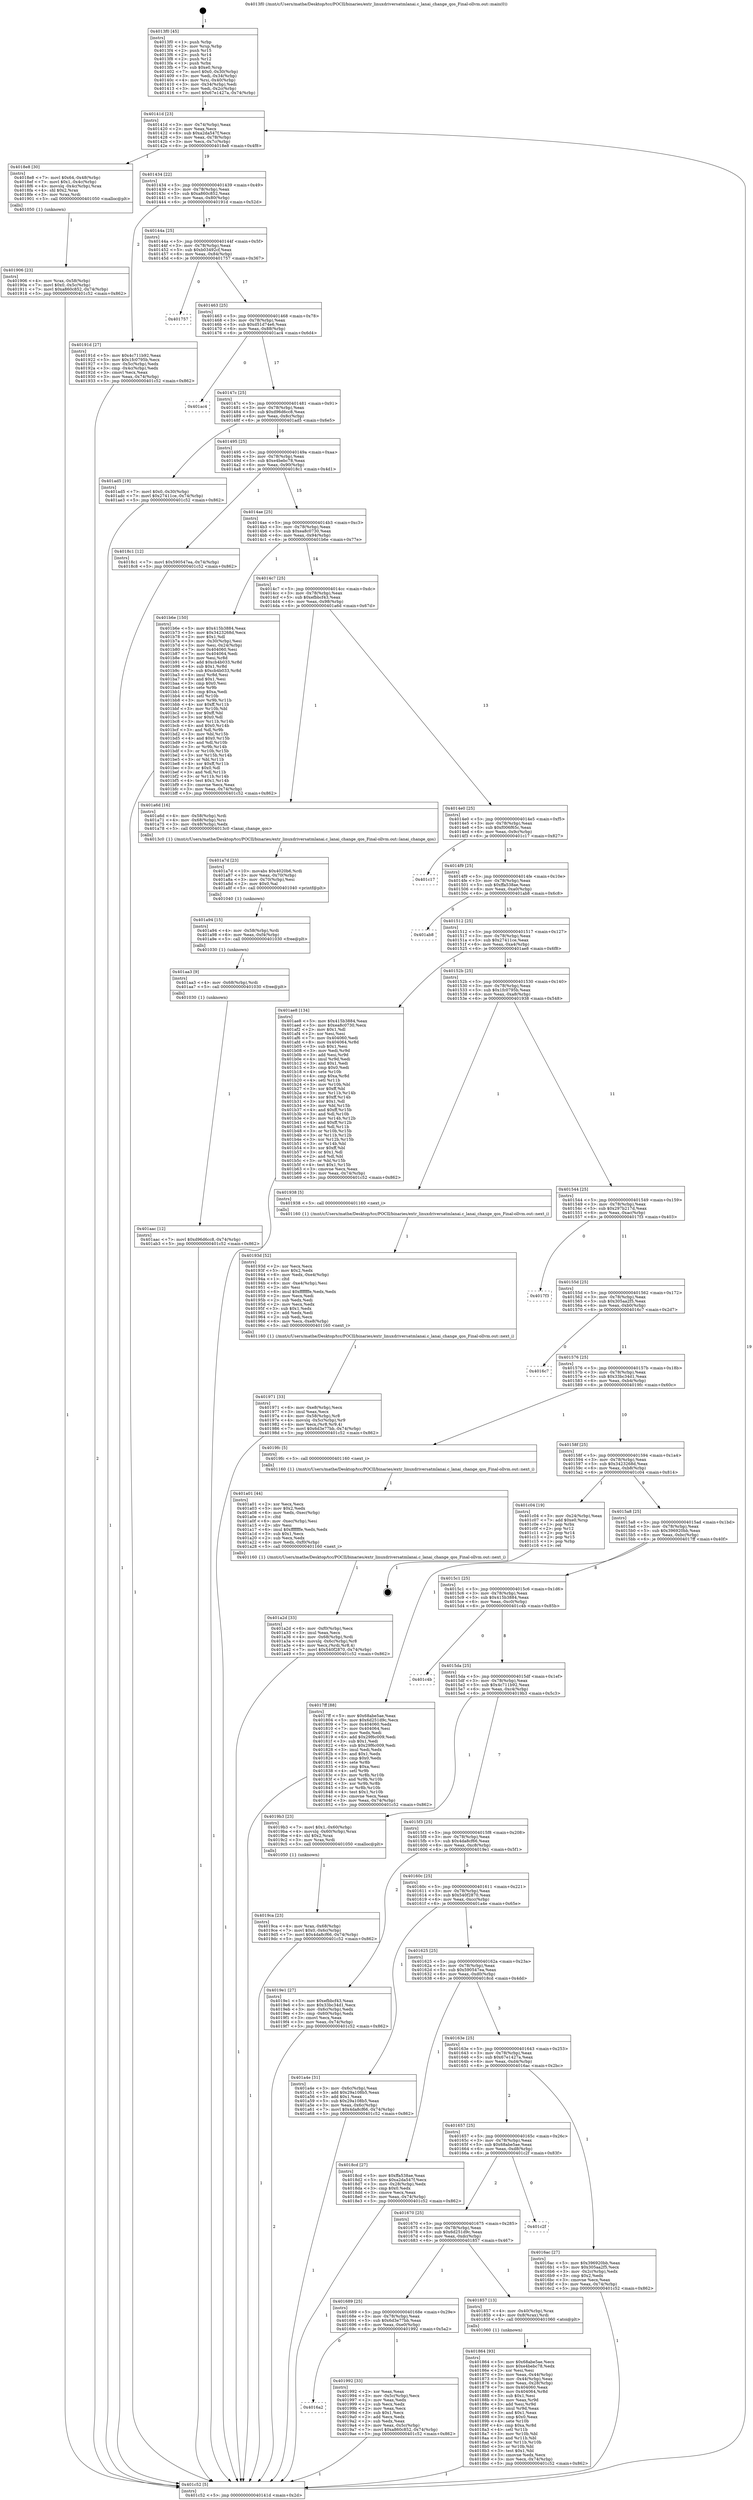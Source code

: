 digraph "0x4013f0" {
  label = "0x4013f0 (/mnt/c/Users/mathe/Desktop/tcc/POCII/binaries/extr_linuxdriversatmlanai.c_lanai_change_qos_Final-ollvm.out::main(0))"
  labelloc = "t"
  node[shape=record]

  Entry [label="",width=0.3,height=0.3,shape=circle,fillcolor=black,style=filled]
  "0x40141d" [label="{
     0x40141d [23]\l
     | [instrs]\l
     &nbsp;&nbsp;0x40141d \<+3\>: mov -0x74(%rbp),%eax\l
     &nbsp;&nbsp;0x401420 \<+2\>: mov %eax,%ecx\l
     &nbsp;&nbsp;0x401422 \<+6\>: sub $0xa2da547f,%ecx\l
     &nbsp;&nbsp;0x401428 \<+3\>: mov %eax,-0x78(%rbp)\l
     &nbsp;&nbsp;0x40142b \<+3\>: mov %ecx,-0x7c(%rbp)\l
     &nbsp;&nbsp;0x40142e \<+6\>: je 00000000004018e8 \<main+0x4f8\>\l
  }"]
  "0x4018e8" [label="{
     0x4018e8 [30]\l
     | [instrs]\l
     &nbsp;&nbsp;0x4018e8 \<+7\>: movl $0x64,-0x48(%rbp)\l
     &nbsp;&nbsp;0x4018ef \<+7\>: movl $0x1,-0x4c(%rbp)\l
     &nbsp;&nbsp;0x4018f6 \<+4\>: movslq -0x4c(%rbp),%rax\l
     &nbsp;&nbsp;0x4018fa \<+4\>: shl $0x2,%rax\l
     &nbsp;&nbsp;0x4018fe \<+3\>: mov %rax,%rdi\l
     &nbsp;&nbsp;0x401901 \<+5\>: call 0000000000401050 \<malloc@plt\>\l
     | [calls]\l
     &nbsp;&nbsp;0x401050 \{1\} (unknown)\l
  }"]
  "0x401434" [label="{
     0x401434 [22]\l
     | [instrs]\l
     &nbsp;&nbsp;0x401434 \<+5\>: jmp 0000000000401439 \<main+0x49\>\l
     &nbsp;&nbsp;0x401439 \<+3\>: mov -0x78(%rbp),%eax\l
     &nbsp;&nbsp;0x40143c \<+5\>: sub $0xa860c852,%eax\l
     &nbsp;&nbsp;0x401441 \<+3\>: mov %eax,-0x80(%rbp)\l
     &nbsp;&nbsp;0x401444 \<+6\>: je 000000000040191d \<main+0x52d\>\l
  }"]
  Exit [label="",width=0.3,height=0.3,shape=circle,fillcolor=black,style=filled,peripheries=2]
  "0x40191d" [label="{
     0x40191d [27]\l
     | [instrs]\l
     &nbsp;&nbsp;0x40191d \<+5\>: mov $0x4c711b92,%eax\l
     &nbsp;&nbsp;0x401922 \<+5\>: mov $0x1fc0795b,%ecx\l
     &nbsp;&nbsp;0x401927 \<+3\>: mov -0x5c(%rbp),%edx\l
     &nbsp;&nbsp;0x40192a \<+3\>: cmp -0x4c(%rbp),%edx\l
     &nbsp;&nbsp;0x40192d \<+3\>: cmovl %ecx,%eax\l
     &nbsp;&nbsp;0x401930 \<+3\>: mov %eax,-0x74(%rbp)\l
     &nbsp;&nbsp;0x401933 \<+5\>: jmp 0000000000401c52 \<main+0x862\>\l
  }"]
  "0x40144a" [label="{
     0x40144a [25]\l
     | [instrs]\l
     &nbsp;&nbsp;0x40144a \<+5\>: jmp 000000000040144f \<main+0x5f\>\l
     &nbsp;&nbsp;0x40144f \<+3\>: mov -0x78(%rbp),%eax\l
     &nbsp;&nbsp;0x401452 \<+5\>: sub $0xb03492cf,%eax\l
     &nbsp;&nbsp;0x401457 \<+6\>: mov %eax,-0x84(%rbp)\l
     &nbsp;&nbsp;0x40145d \<+6\>: je 0000000000401757 \<main+0x367\>\l
  }"]
  "0x401aac" [label="{
     0x401aac [12]\l
     | [instrs]\l
     &nbsp;&nbsp;0x401aac \<+7\>: movl $0xd96d6cc8,-0x74(%rbp)\l
     &nbsp;&nbsp;0x401ab3 \<+5\>: jmp 0000000000401c52 \<main+0x862\>\l
  }"]
  "0x401757" [label="{
     0x401757\l
  }", style=dashed]
  "0x401463" [label="{
     0x401463 [25]\l
     | [instrs]\l
     &nbsp;&nbsp;0x401463 \<+5\>: jmp 0000000000401468 \<main+0x78\>\l
     &nbsp;&nbsp;0x401468 \<+3\>: mov -0x78(%rbp),%eax\l
     &nbsp;&nbsp;0x40146b \<+5\>: sub $0xd51d74e6,%eax\l
     &nbsp;&nbsp;0x401470 \<+6\>: mov %eax,-0x88(%rbp)\l
     &nbsp;&nbsp;0x401476 \<+6\>: je 0000000000401ac4 \<main+0x6d4\>\l
  }"]
  "0x401aa3" [label="{
     0x401aa3 [9]\l
     | [instrs]\l
     &nbsp;&nbsp;0x401aa3 \<+4\>: mov -0x68(%rbp),%rdi\l
     &nbsp;&nbsp;0x401aa7 \<+5\>: call 0000000000401030 \<free@plt\>\l
     | [calls]\l
     &nbsp;&nbsp;0x401030 \{1\} (unknown)\l
  }"]
  "0x401ac4" [label="{
     0x401ac4\l
  }", style=dashed]
  "0x40147c" [label="{
     0x40147c [25]\l
     | [instrs]\l
     &nbsp;&nbsp;0x40147c \<+5\>: jmp 0000000000401481 \<main+0x91\>\l
     &nbsp;&nbsp;0x401481 \<+3\>: mov -0x78(%rbp),%eax\l
     &nbsp;&nbsp;0x401484 \<+5\>: sub $0xd96d6cc8,%eax\l
     &nbsp;&nbsp;0x401489 \<+6\>: mov %eax,-0x8c(%rbp)\l
     &nbsp;&nbsp;0x40148f \<+6\>: je 0000000000401ad5 \<main+0x6e5\>\l
  }"]
  "0x401a94" [label="{
     0x401a94 [15]\l
     | [instrs]\l
     &nbsp;&nbsp;0x401a94 \<+4\>: mov -0x58(%rbp),%rdi\l
     &nbsp;&nbsp;0x401a98 \<+6\>: mov %eax,-0xf4(%rbp)\l
     &nbsp;&nbsp;0x401a9e \<+5\>: call 0000000000401030 \<free@plt\>\l
     | [calls]\l
     &nbsp;&nbsp;0x401030 \{1\} (unknown)\l
  }"]
  "0x401ad5" [label="{
     0x401ad5 [19]\l
     | [instrs]\l
     &nbsp;&nbsp;0x401ad5 \<+7\>: movl $0x0,-0x30(%rbp)\l
     &nbsp;&nbsp;0x401adc \<+7\>: movl $0x27411ce,-0x74(%rbp)\l
     &nbsp;&nbsp;0x401ae3 \<+5\>: jmp 0000000000401c52 \<main+0x862\>\l
  }"]
  "0x401495" [label="{
     0x401495 [25]\l
     | [instrs]\l
     &nbsp;&nbsp;0x401495 \<+5\>: jmp 000000000040149a \<main+0xaa\>\l
     &nbsp;&nbsp;0x40149a \<+3\>: mov -0x78(%rbp),%eax\l
     &nbsp;&nbsp;0x40149d \<+5\>: sub $0xe4bebc78,%eax\l
     &nbsp;&nbsp;0x4014a2 \<+6\>: mov %eax,-0x90(%rbp)\l
     &nbsp;&nbsp;0x4014a8 \<+6\>: je 00000000004018c1 \<main+0x4d1\>\l
  }"]
  "0x401a7d" [label="{
     0x401a7d [23]\l
     | [instrs]\l
     &nbsp;&nbsp;0x401a7d \<+10\>: movabs $0x4020b6,%rdi\l
     &nbsp;&nbsp;0x401a87 \<+3\>: mov %eax,-0x70(%rbp)\l
     &nbsp;&nbsp;0x401a8a \<+3\>: mov -0x70(%rbp),%esi\l
     &nbsp;&nbsp;0x401a8d \<+2\>: mov $0x0,%al\l
     &nbsp;&nbsp;0x401a8f \<+5\>: call 0000000000401040 \<printf@plt\>\l
     | [calls]\l
     &nbsp;&nbsp;0x401040 \{1\} (unknown)\l
  }"]
  "0x4018c1" [label="{
     0x4018c1 [12]\l
     | [instrs]\l
     &nbsp;&nbsp;0x4018c1 \<+7\>: movl $0x590547ea,-0x74(%rbp)\l
     &nbsp;&nbsp;0x4018c8 \<+5\>: jmp 0000000000401c52 \<main+0x862\>\l
  }"]
  "0x4014ae" [label="{
     0x4014ae [25]\l
     | [instrs]\l
     &nbsp;&nbsp;0x4014ae \<+5\>: jmp 00000000004014b3 \<main+0xc3\>\l
     &nbsp;&nbsp;0x4014b3 \<+3\>: mov -0x78(%rbp),%eax\l
     &nbsp;&nbsp;0x4014b6 \<+5\>: sub $0xea8c0730,%eax\l
     &nbsp;&nbsp;0x4014bb \<+6\>: mov %eax,-0x94(%rbp)\l
     &nbsp;&nbsp;0x4014c1 \<+6\>: je 0000000000401b6e \<main+0x77e\>\l
  }"]
  "0x401a2d" [label="{
     0x401a2d [33]\l
     | [instrs]\l
     &nbsp;&nbsp;0x401a2d \<+6\>: mov -0xf0(%rbp),%ecx\l
     &nbsp;&nbsp;0x401a33 \<+3\>: imul %eax,%ecx\l
     &nbsp;&nbsp;0x401a36 \<+4\>: mov -0x68(%rbp),%rdi\l
     &nbsp;&nbsp;0x401a3a \<+4\>: movslq -0x6c(%rbp),%r8\l
     &nbsp;&nbsp;0x401a3e \<+4\>: mov %ecx,(%rdi,%r8,4)\l
     &nbsp;&nbsp;0x401a42 \<+7\>: movl $0x540f2870,-0x74(%rbp)\l
     &nbsp;&nbsp;0x401a49 \<+5\>: jmp 0000000000401c52 \<main+0x862\>\l
  }"]
  "0x401b6e" [label="{
     0x401b6e [150]\l
     | [instrs]\l
     &nbsp;&nbsp;0x401b6e \<+5\>: mov $0x415b3884,%eax\l
     &nbsp;&nbsp;0x401b73 \<+5\>: mov $0x3423268d,%ecx\l
     &nbsp;&nbsp;0x401b78 \<+2\>: mov $0x1,%dl\l
     &nbsp;&nbsp;0x401b7a \<+3\>: mov -0x30(%rbp),%esi\l
     &nbsp;&nbsp;0x401b7d \<+3\>: mov %esi,-0x24(%rbp)\l
     &nbsp;&nbsp;0x401b80 \<+7\>: mov 0x404060,%esi\l
     &nbsp;&nbsp;0x401b87 \<+7\>: mov 0x404064,%edi\l
     &nbsp;&nbsp;0x401b8e \<+3\>: mov %esi,%r8d\l
     &nbsp;&nbsp;0x401b91 \<+7\>: add $0xcb4b033,%r8d\l
     &nbsp;&nbsp;0x401b98 \<+4\>: sub $0x1,%r8d\l
     &nbsp;&nbsp;0x401b9c \<+7\>: sub $0xcb4b033,%r8d\l
     &nbsp;&nbsp;0x401ba3 \<+4\>: imul %r8d,%esi\l
     &nbsp;&nbsp;0x401ba7 \<+3\>: and $0x1,%esi\l
     &nbsp;&nbsp;0x401baa \<+3\>: cmp $0x0,%esi\l
     &nbsp;&nbsp;0x401bad \<+4\>: sete %r9b\l
     &nbsp;&nbsp;0x401bb1 \<+3\>: cmp $0xa,%edi\l
     &nbsp;&nbsp;0x401bb4 \<+4\>: setl %r10b\l
     &nbsp;&nbsp;0x401bb8 \<+3\>: mov %r9b,%r11b\l
     &nbsp;&nbsp;0x401bbb \<+4\>: xor $0xff,%r11b\l
     &nbsp;&nbsp;0x401bbf \<+3\>: mov %r10b,%bl\l
     &nbsp;&nbsp;0x401bc2 \<+3\>: xor $0xff,%bl\l
     &nbsp;&nbsp;0x401bc5 \<+3\>: xor $0x0,%dl\l
     &nbsp;&nbsp;0x401bc8 \<+3\>: mov %r11b,%r14b\l
     &nbsp;&nbsp;0x401bcb \<+4\>: and $0x0,%r14b\l
     &nbsp;&nbsp;0x401bcf \<+3\>: and %dl,%r9b\l
     &nbsp;&nbsp;0x401bd2 \<+3\>: mov %bl,%r15b\l
     &nbsp;&nbsp;0x401bd5 \<+4\>: and $0x0,%r15b\l
     &nbsp;&nbsp;0x401bd9 \<+3\>: and %dl,%r10b\l
     &nbsp;&nbsp;0x401bdc \<+3\>: or %r9b,%r14b\l
     &nbsp;&nbsp;0x401bdf \<+3\>: or %r10b,%r15b\l
     &nbsp;&nbsp;0x401be2 \<+3\>: xor %r15b,%r14b\l
     &nbsp;&nbsp;0x401be5 \<+3\>: or %bl,%r11b\l
     &nbsp;&nbsp;0x401be8 \<+4\>: xor $0xff,%r11b\l
     &nbsp;&nbsp;0x401bec \<+3\>: or $0x0,%dl\l
     &nbsp;&nbsp;0x401bef \<+3\>: and %dl,%r11b\l
     &nbsp;&nbsp;0x401bf2 \<+3\>: or %r11b,%r14b\l
     &nbsp;&nbsp;0x401bf5 \<+4\>: test $0x1,%r14b\l
     &nbsp;&nbsp;0x401bf9 \<+3\>: cmovne %ecx,%eax\l
     &nbsp;&nbsp;0x401bfc \<+3\>: mov %eax,-0x74(%rbp)\l
     &nbsp;&nbsp;0x401bff \<+5\>: jmp 0000000000401c52 \<main+0x862\>\l
  }"]
  "0x4014c7" [label="{
     0x4014c7 [25]\l
     | [instrs]\l
     &nbsp;&nbsp;0x4014c7 \<+5\>: jmp 00000000004014cc \<main+0xdc\>\l
     &nbsp;&nbsp;0x4014cc \<+3\>: mov -0x78(%rbp),%eax\l
     &nbsp;&nbsp;0x4014cf \<+5\>: sub $0xefbbcf43,%eax\l
     &nbsp;&nbsp;0x4014d4 \<+6\>: mov %eax,-0x98(%rbp)\l
     &nbsp;&nbsp;0x4014da \<+6\>: je 0000000000401a6d \<main+0x67d\>\l
  }"]
  "0x401a01" [label="{
     0x401a01 [44]\l
     | [instrs]\l
     &nbsp;&nbsp;0x401a01 \<+2\>: xor %ecx,%ecx\l
     &nbsp;&nbsp;0x401a03 \<+5\>: mov $0x2,%edx\l
     &nbsp;&nbsp;0x401a08 \<+6\>: mov %edx,-0xec(%rbp)\l
     &nbsp;&nbsp;0x401a0e \<+1\>: cltd\l
     &nbsp;&nbsp;0x401a0f \<+6\>: mov -0xec(%rbp),%esi\l
     &nbsp;&nbsp;0x401a15 \<+2\>: idiv %esi\l
     &nbsp;&nbsp;0x401a17 \<+6\>: imul $0xfffffffe,%edx,%edx\l
     &nbsp;&nbsp;0x401a1d \<+3\>: sub $0x1,%ecx\l
     &nbsp;&nbsp;0x401a20 \<+2\>: sub %ecx,%edx\l
     &nbsp;&nbsp;0x401a22 \<+6\>: mov %edx,-0xf0(%rbp)\l
     &nbsp;&nbsp;0x401a28 \<+5\>: call 0000000000401160 \<next_i\>\l
     | [calls]\l
     &nbsp;&nbsp;0x401160 \{1\} (/mnt/c/Users/mathe/Desktop/tcc/POCII/binaries/extr_linuxdriversatmlanai.c_lanai_change_qos_Final-ollvm.out::next_i)\l
  }"]
  "0x401a6d" [label="{
     0x401a6d [16]\l
     | [instrs]\l
     &nbsp;&nbsp;0x401a6d \<+4\>: mov -0x58(%rbp),%rdi\l
     &nbsp;&nbsp;0x401a71 \<+4\>: mov -0x68(%rbp),%rsi\l
     &nbsp;&nbsp;0x401a75 \<+3\>: mov -0x48(%rbp),%edx\l
     &nbsp;&nbsp;0x401a78 \<+5\>: call 00000000004013c0 \<lanai_change_qos\>\l
     | [calls]\l
     &nbsp;&nbsp;0x4013c0 \{1\} (/mnt/c/Users/mathe/Desktop/tcc/POCII/binaries/extr_linuxdriversatmlanai.c_lanai_change_qos_Final-ollvm.out::lanai_change_qos)\l
  }"]
  "0x4014e0" [label="{
     0x4014e0 [25]\l
     | [instrs]\l
     &nbsp;&nbsp;0x4014e0 \<+5\>: jmp 00000000004014e5 \<main+0xf5\>\l
     &nbsp;&nbsp;0x4014e5 \<+3\>: mov -0x78(%rbp),%eax\l
     &nbsp;&nbsp;0x4014e8 \<+5\>: sub $0xf006f65c,%eax\l
     &nbsp;&nbsp;0x4014ed \<+6\>: mov %eax,-0x9c(%rbp)\l
     &nbsp;&nbsp;0x4014f3 \<+6\>: je 0000000000401c17 \<main+0x827\>\l
  }"]
  "0x4019ca" [label="{
     0x4019ca [23]\l
     | [instrs]\l
     &nbsp;&nbsp;0x4019ca \<+4\>: mov %rax,-0x68(%rbp)\l
     &nbsp;&nbsp;0x4019ce \<+7\>: movl $0x0,-0x6c(%rbp)\l
     &nbsp;&nbsp;0x4019d5 \<+7\>: movl $0x4da8cf66,-0x74(%rbp)\l
     &nbsp;&nbsp;0x4019dc \<+5\>: jmp 0000000000401c52 \<main+0x862\>\l
  }"]
  "0x401c17" [label="{
     0x401c17\l
  }", style=dashed]
  "0x4014f9" [label="{
     0x4014f9 [25]\l
     | [instrs]\l
     &nbsp;&nbsp;0x4014f9 \<+5\>: jmp 00000000004014fe \<main+0x10e\>\l
     &nbsp;&nbsp;0x4014fe \<+3\>: mov -0x78(%rbp),%eax\l
     &nbsp;&nbsp;0x401501 \<+5\>: sub $0xffa538ae,%eax\l
     &nbsp;&nbsp;0x401506 \<+6\>: mov %eax,-0xa0(%rbp)\l
     &nbsp;&nbsp;0x40150c \<+6\>: je 0000000000401ab8 \<main+0x6c8\>\l
  }"]
  "0x4016a2" [label="{
     0x4016a2\l
  }", style=dashed]
  "0x401ab8" [label="{
     0x401ab8\l
  }", style=dashed]
  "0x401512" [label="{
     0x401512 [25]\l
     | [instrs]\l
     &nbsp;&nbsp;0x401512 \<+5\>: jmp 0000000000401517 \<main+0x127\>\l
     &nbsp;&nbsp;0x401517 \<+3\>: mov -0x78(%rbp),%eax\l
     &nbsp;&nbsp;0x40151a \<+5\>: sub $0x27411ce,%eax\l
     &nbsp;&nbsp;0x40151f \<+6\>: mov %eax,-0xa4(%rbp)\l
     &nbsp;&nbsp;0x401525 \<+6\>: je 0000000000401ae8 \<main+0x6f8\>\l
  }"]
  "0x401992" [label="{
     0x401992 [33]\l
     | [instrs]\l
     &nbsp;&nbsp;0x401992 \<+2\>: xor %eax,%eax\l
     &nbsp;&nbsp;0x401994 \<+3\>: mov -0x5c(%rbp),%ecx\l
     &nbsp;&nbsp;0x401997 \<+2\>: mov %eax,%edx\l
     &nbsp;&nbsp;0x401999 \<+2\>: sub %ecx,%edx\l
     &nbsp;&nbsp;0x40199b \<+2\>: mov %eax,%ecx\l
     &nbsp;&nbsp;0x40199d \<+3\>: sub $0x1,%ecx\l
     &nbsp;&nbsp;0x4019a0 \<+2\>: add %ecx,%edx\l
     &nbsp;&nbsp;0x4019a2 \<+2\>: sub %edx,%eax\l
     &nbsp;&nbsp;0x4019a4 \<+3\>: mov %eax,-0x5c(%rbp)\l
     &nbsp;&nbsp;0x4019a7 \<+7\>: movl $0xa860c852,-0x74(%rbp)\l
     &nbsp;&nbsp;0x4019ae \<+5\>: jmp 0000000000401c52 \<main+0x862\>\l
  }"]
  "0x401ae8" [label="{
     0x401ae8 [134]\l
     | [instrs]\l
     &nbsp;&nbsp;0x401ae8 \<+5\>: mov $0x415b3884,%eax\l
     &nbsp;&nbsp;0x401aed \<+5\>: mov $0xea8c0730,%ecx\l
     &nbsp;&nbsp;0x401af2 \<+2\>: mov $0x1,%dl\l
     &nbsp;&nbsp;0x401af4 \<+2\>: xor %esi,%esi\l
     &nbsp;&nbsp;0x401af6 \<+7\>: mov 0x404060,%edi\l
     &nbsp;&nbsp;0x401afd \<+8\>: mov 0x404064,%r8d\l
     &nbsp;&nbsp;0x401b05 \<+3\>: sub $0x1,%esi\l
     &nbsp;&nbsp;0x401b08 \<+3\>: mov %edi,%r9d\l
     &nbsp;&nbsp;0x401b0b \<+3\>: add %esi,%r9d\l
     &nbsp;&nbsp;0x401b0e \<+4\>: imul %r9d,%edi\l
     &nbsp;&nbsp;0x401b12 \<+3\>: and $0x1,%edi\l
     &nbsp;&nbsp;0x401b15 \<+3\>: cmp $0x0,%edi\l
     &nbsp;&nbsp;0x401b18 \<+4\>: sete %r10b\l
     &nbsp;&nbsp;0x401b1c \<+4\>: cmp $0xa,%r8d\l
     &nbsp;&nbsp;0x401b20 \<+4\>: setl %r11b\l
     &nbsp;&nbsp;0x401b24 \<+3\>: mov %r10b,%bl\l
     &nbsp;&nbsp;0x401b27 \<+3\>: xor $0xff,%bl\l
     &nbsp;&nbsp;0x401b2a \<+3\>: mov %r11b,%r14b\l
     &nbsp;&nbsp;0x401b2d \<+4\>: xor $0xff,%r14b\l
     &nbsp;&nbsp;0x401b31 \<+3\>: xor $0x1,%dl\l
     &nbsp;&nbsp;0x401b34 \<+3\>: mov %bl,%r15b\l
     &nbsp;&nbsp;0x401b37 \<+4\>: and $0xff,%r15b\l
     &nbsp;&nbsp;0x401b3b \<+3\>: and %dl,%r10b\l
     &nbsp;&nbsp;0x401b3e \<+3\>: mov %r14b,%r12b\l
     &nbsp;&nbsp;0x401b41 \<+4\>: and $0xff,%r12b\l
     &nbsp;&nbsp;0x401b45 \<+3\>: and %dl,%r11b\l
     &nbsp;&nbsp;0x401b48 \<+3\>: or %r10b,%r15b\l
     &nbsp;&nbsp;0x401b4b \<+3\>: or %r11b,%r12b\l
     &nbsp;&nbsp;0x401b4e \<+3\>: xor %r12b,%r15b\l
     &nbsp;&nbsp;0x401b51 \<+3\>: or %r14b,%bl\l
     &nbsp;&nbsp;0x401b54 \<+3\>: xor $0xff,%bl\l
     &nbsp;&nbsp;0x401b57 \<+3\>: or $0x1,%dl\l
     &nbsp;&nbsp;0x401b5a \<+2\>: and %dl,%bl\l
     &nbsp;&nbsp;0x401b5c \<+3\>: or %bl,%r15b\l
     &nbsp;&nbsp;0x401b5f \<+4\>: test $0x1,%r15b\l
     &nbsp;&nbsp;0x401b63 \<+3\>: cmovne %ecx,%eax\l
     &nbsp;&nbsp;0x401b66 \<+3\>: mov %eax,-0x74(%rbp)\l
     &nbsp;&nbsp;0x401b69 \<+5\>: jmp 0000000000401c52 \<main+0x862\>\l
  }"]
  "0x40152b" [label="{
     0x40152b [25]\l
     | [instrs]\l
     &nbsp;&nbsp;0x40152b \<+5\>: jmp 0000000000401530 \<main+0x140\>\l
     &nbsp;&nbsp;0x401530 \<+3\>: mov -0x78(%rbp),%eax\l
     &nbsp;&nbsp;0x401533 \<+5\>: sub $0x1fc0795b,%eax\l
     &nbsp;&nbsp;0x401538 \<+6\>: mov %eax,-0xa8(%rbp)\l
     &nbsp;&nbsp;0x40153e \<+6\>: je 0000000000401938 \<main+0x548\>\l
  }"]
  "0x401971" [label="{
     0x401971 [33]\l
     | [instrs]\l
     &nbsp;&nbsp;0x401971 \<+6\>: mov -0xe8(%rbp),%ecx\l
     &nbsp;&nbsp;0x401977 \<+3\>: imul %eax,%ecx\l
     &nbsp;&nbsp;0x40197a \<+4\>: mov -0x58(%rbp),%r8\l
     &nbsp;&nbsp;0x40197e \<+4\>: movslq -0x5c(%rbp),%r9\l
     &nbsp;&nbsp;0x401982 \<+4\>: mov %ecx,(%r8,%r9,4)\l
     &nbsp;&nbsp;0x401986 \<+7\>: movl $0x6d3e77bb,-0x74(%rbp)\l
     &nbsp;&nbsp;0x40198d \<+5\>: jmp 0000000000401c52 \<main+0x862\>\l
  }"]
  "0x401938" [label="{
     0x401938 [5]\l
     | [instrs]\l
     &nbsp;&nbsp;0x401938 \<+5\>: call 0000000000401160 \<next_i\>\l
     | [calls]\l
     &nbsp;&nbsp;0x401160 \{1\} (/mnt/c/Users/mathe/Desktop/tcc/POCII/binaries/extr_linuxdriversatmlanai.c_lanai_change_qos_Final-ollvm.out::next_i)\l
  }"]
  "0x401544" [label="{
     0x401544 [25]\l
     | [instrs]\l
     &nbsp;&nbsp;0x401544 \<+5\>: jmp 0000000000401549 \<main+0x159\>\l
     &nbsp;&nbsp;0x401549 \<+3\>: mov -0x78(%rbp),%eax\l
     &nbsp;&nbsp;0x40154c \<+5\>: sub $0x297b217d,%eax\l
     &nbsp;&nbsp;0x401551 \<+6\>: mov %eax,-0xac(%rbp)\l
     &nbsp;&nbsp;0x401557 \<+6\>: je 00000000004017f3 \<main+0x403\>\l
  }"]
  "0x40193d" [label="{
     0x40193d [52]\l
     | [instrs]\l
     &nbsp;&nbsp;0x40193d \<+2\>: xor %ecx,%ecx\l
     &nbsp;&nbsp;0x40193f \<+5\>: mov $0x2,%edx\l
     &nbsp;&nbsp;0x401944 \<+6\>: mov %edx,-0xe4(%rbp)\l
     &nbsp;&nbsp;0x40194a \<+1\>: cltd\l
     &nbsp;&nbsp;0x40194b \<+6\>: mov -0xe4(%rbp),%esi\l
     &nbsp;&nbsp;0x401951 \<+2\>: idiv %esi\l
     &nbsp;&nbsp;0x401953 \<+6\>: imul $0xfffffffe,%edx,%edx\l
     &nbsp;&nbsp;0x401959 \<+2\>: mov %ecx,%edi\l
     &nbsp;&nbsp;0x40195b \<+2\>: sub %edx,%edi\l
     &nbsp;&nbsp;0x40195d \<+2\>: mov %ecx,%edx\l
     &nbsp;&nbsp;0x40195f \<+3\>: sub $0x1,%edx\l
     &nbsp;&nbsp;0x401962 \<+2\>: add %edx,%edi\l
     &nbsp;&nbsp;0x401964 \<+2\>: sub %edi,%ecx\l
     &nbsp;&nbsp;0x401966 \<+6\>: mov %ecx,-0xe8(%rbp)\l
     &nbsp;&nbsp;0x40196c \<+5\>: call 0000000000401160 \<next_i\>\l
     | [calls]\l
     &nbsp;&nbsp;0x401160 \{1\} (/mnt/c/Users/mathe/Desktop/tcc/POCII/binaries/extr_linuxdriversatmlanai.c_lanai_change_qos_Final-ollvm.out::next_i)\l
  }"]
  "0x4017f3" [label="{
     0x4017f3\l
  }", style=dashed]
  "0x40155d" [label="{
     0x40155d [25]\l
     | [instrs]\l
     &nbsp;&nbsp;0x40155d \<+5\>: jmp 0000000000401562 \<main+0x172\>\l
     &nbsp;&nbsp;0x401562 \<+3\>: mov -0x78(%rbp),%eax\l
     &nbsp;&nbsp;0x401565 \<+5\>: sub $0x305aa2f5,%eax\l
     &nbsp;&nbsp;0x40156a \<+6\>: mov %eax,-0xb0(%rbp)\l
     &nbsp;&nbsp;0x401570 \<+6\>: je 00000000004016c7 \<main+0x2d7\>\l
  }"]
  "0x401906" [label="{
     0x401906 [23]\l
     | [instrs]\l
     &nbsp;&nbsp;0x401906 \<+4\>: mov %rax,-0x58(%rbp)\l
     &nbsp;&nbsp;0x40190a \<+7\>: movl $0x0,-0x5c(%rbp)\l
     &nbsp;&nbsp;0x401911 \<+7\>: movl $0xa860c852,-0x74(%rbp)\l
     &nbsp;&nbsp;0x401918 \<+5\>: jmp 0000000000401c52 \<main+0x862\>\l
  }"]
  "0x4016c7" [label="{
     0x4016c7\l
  }", style=dashed]
  "0x401576" [label="{
     0x401576 [25]\l
     | [instrs]\l
     &nbsp;&nbsp;0x401576 \<+5\>: jmp 000000000040157b \<main+0x18b\>\l
     &nbsp;&nbsp;0x40157b \<+3\>: mov -0x78(%rbp),%eax\l
     &nbsp;&nbsp;0x40157e \<+5\>: sub $0x33bc34d1,%eax\l
     &nbsp;&nbsp;0x401583 \<+6\>: mov %eax,-0xb4(%rbp)\l
     &nbsp;&nbsp;0x401589 \<+6\>: je 00000000004019fc \<main+0x60c\>\l
  }"]
  "0x401864" [label="{
     0x401864 [93]\l
     | [instrs]\l
     &nbsp;&nbsp;0x401864 \<+5\>: mov $0x68abe5ae,%ecx\l
     &nbsp;&nbsp;0x401869 \<+5\>: mov $0xe4bebc78,%edx\l
     &nbsp;&nbsp;0x40186e \<+2\>: xor %esi,%esi\l
     &nbsp;&nbsp;0x401870 \<+3\>: mov %eax,-0x44(%rbp)\l
     &nbsp;&nbsp;0x401873 \<+3\>: mov -0x44(%rbp),%eax\l
     &nbsp;&nbsp;0x401876 \<+3\>: mov %eax,-0x28(%rbp)\l
     &nbsp;&nbsp;0x401879 \<+7\>: mov 0x404060,%eax\l
     &nbsp;&nbsp;0x401880 \<+8\>: mov 0x404064,%r8d\l
     &nbsp;&nbsp;0x401888 \<+3\>: sub $0x1,%esi\l
     &nbsp;&nbsp;0x40188b \<+3\>: mov %eax,%r9d\l
     &nbsp;&nbsp;0x40188e \<+3\>: add %esi,%r9d\l
     &nbsp;&nbsp;0x401891 \<+4\>: imul %r9d,%eax\l
     &nbsp;&nbsp;0x401895 \<+3\>: and $0x1,%eax\l
     &nbsp;&nbsp;0x401898 \<+3\>: cmp $0x0,%eax\l
     &nbsp;&nbsp;0x40189b \<+4\>: sete %r10b\l
     &nbsp;&nbsp;0x40189f \<+4\>: cmp $0xa,%r8d\l
     &nbsp;&nbsp;0x4018a3 \<+4\>: setl %r11b\l
     &nbsp;&nbsp;0x4018a7 \<+3\>: mov %r10b,%bl\l
     &nbsp;&nbsp;0x4018aa \<+3\>: and %r11b,%bl\l
     &nbsp;&nbsp;0x4018ad \<+3\>: xor %r11b,%r10b\l
     &nbsp;&nbsp;0x4018b0 \<+3\>: or %r10b,%bl\l
     &nbsp;&nbsp;0x4018b3 \<+3\>: test $0x1,%bl\l
     &nbsp;&nbsp;0x4018b6 \<+3\>: cmovne %edx,%ecx\l
     &nbsp;&nbsp;0x4018b9 \<+3\>: mov %ecx,-0x74(%rbp)\l
     &nbsp;&nbsp;0x4018bc \<+5\>: jmp 0000000000401c52 \<main+0x862\>\l
  }"]
  "0x4019fc" [label="{
     0x4019fc [5]\l
     | [instrs]\l
     &nbsp;&nbsp;0x4019fc \<+5\>: call 0000000000401160 \<next_i\>\l
     | [calls]\l
     &nbsp;&nbsp;0x401160 \{1\} (/mnt/c/Users/mathe/Desktop/tcc/POCII/binaries/extr_linuxdriversatmlanai.c_lanai_change_qos_Final-ollvm.out::next_i)\l
  }"]
  "0x40158f" [label="{
     0x40158f [25]\l
     | [instrs]\l
     &nbsp;&nbsp;0x40158f \<+5\>: jmp 0000000000401594 \<main+0x1a4\>\l
     &nbsp;&nbsp;0x401594 \<+3\>: mov -0x78(%rbp),%eax\l
     &nbsp;&nbsp;0x401597 \<+5\>: sub $0x3423268d,%eax\l
     &nbsp;&nbsp;0x40159c \<+6\>: mov %eax,-0xb8(%rbp)\l
     &nbsp;&nbsp;0x4015a2 \<+6\>: je 0000000000401c04 \<main+0x814\>\l
  }"]
  "0x401689" [label="{
     0x401689 [25]\l
     | [instrs]\l
     &nbsp;&nbsp;0x401689 \<+5\>: jmp 000000000040168e \<main+0x29e\>\l
     &nbsp;&nbsp;0x40168e \<+3\>: mov -0x78(%rbp),%eax\l
     &nbsp;&nbsp;0x401691 \<+5\>: sub $0x6d3e77bb,%eax\l
     &nbsp;&nbsp;0x401696 \<+6\>: mov %eax,-0xe0(%rbp)\l
     &nbsp;&nbsp;0x40169c \<+6\>: je 0000000000401992 \<main+0x5a2\>\l
  }"]
  "0x401c04" [label="{
     0x401c04 [19]\l
     | [instrs]\l
     &nbsp;&nbsp;0x401c04 \<+3\>: mov -0x24(%rbp),%eax\l
     &nbsp;&nbsp;0x401c07 \<+7\>: add $0xe0,%rsp\l
     &nbsp;&nbsp;0x401c0e \<+1\>: pop %rbx\l
     &nbsp;&nbsp;0x401c0f \<+2\>: pop %r12\l
     &nbsp;&nbsp;0x401c11 \<+2\>: pop %r14\l
     &nbsp;&nbsp;0x401c13 \<+2\>: pop %r15\l
     &nbsp;&nbsp;0x401c15 \<+1\>: pop %rbp\l
     &nbsp;&nbsp;0x401c16 \<+1\>: ret\l
  }"]
  "0x4015a8" [label="{
     0x4015a8 [25]\l
     | [instrs]\l
     &nbsp;&nbsp;0x4015a8 \<+5\>: jmp 00000000004015ad \<main+0x1bd\>\l
     &nbsp;&nbsp;0x4015ad \<+3\>: mov -0x78(%rbp),%eax\l
     &nbsp;&nbsp;0x4015b0 \<+5\>: sub $0x396920bb,%eax\l
     &nbsp;&nbsp;0x4015b5 \<+6\>: mov %eax,-0xbc(%rbp)\l
     &nbsp;&nbsp;0x4015bb \<+6\>: je 00000000004017ff \<main+0x40f\>\l
  }"]
  "0x401857" [label="{
     0x401857 [13]\l
     | [instrs]\l
     &nbsp;&nbsp;0x401857 \<+4\>: mov -0x40(%rbp),%rax\l
     &nbsp;&nbsp;0x40185b \<+4\>: mov 0x8(%rax),%rdi\l
     &nbsp;&nbsp;0x40185f \<+5\>: call 0000000000401060 \<atoi@plt\>\l
     | [calls]\l
     &nbsp;&nbsp;0x401060 \{1\} (unknown)\l
  }"]
  "0x4017ff" [label="{
     0x4017ff [88]\l
     | [instrs]\l
     &nbsp;&nbsp;0x4017ff \<+5\>: mov $0x68abe5ae,%eax\l
     &nbsp;&nbsp;0x401804 \<+5\>: mov $0x6d251d9c,%ecx\l
     &nbsp;&nbsp;0x401809 \<+7\>: mov 0x404060,%edx\l
     &nbsp;&nbsp;0x401810 \<+7\>: mov 0x404064,%esi\l
     &nbsp;&nbsp;0x401817 \<+2\>: mov %edx,%edi\l
     &nbsp;&nbsp;0x401819 \<+6\>: add $0x29f6c009,%edi\l
     &nbsp;&nbsp;0x40181f \<+3\>: sub $0x1,%edi\l
     &nbsp;&nbsp;0x401822 \<+6\>: sub $0x29f6c009,%edi\l
     &nbsp;&nbsp;0x401828 \<+3\>: imul %edi,%edx\l
     &nbsp;&nbsp;0x40182b \<+3\>: and $0x1,%edx\l
     &nbsp;&nbsp;0x40182e \<+3\>: cmp $0x0,%edx\l
     &nbsp;&nbsp;0x401831 \<+4\>: sete %r8b\l
     &nbsp;&nbsp;0x401835 \<+3\>: cmp $0xa,%esi\l
     &nbsp;&nbsp;0x401838 \<+4\>: setl %r9b\l
     &nbsp;&nbsp;0x40183c \<+3\>: mov %r8b,%r10b\l
     &nbsp;&nbsp;0x40183f \<+3\>: and %r9b,%r10b\l
     &nbsp;&nbsp;0x401842 \<+3\>: xor %r9b,%r8b\l
     &nbsp;&nbsp;0x401845 \<+3\>: or %r8b,%r10b\l
     &nbsp;&nbsp;0x401848 \<+4\>: test $0x1,%r10b\l
     &nbsp;&nbsp;0x40184c \<+3\>: cmovne %ecx,%eax\l
     &nbsp;&nbsp;0x40184f \<+3\>: mov %eax,-0x74(%rbp)\l
     &nbsp;&nbsp;0x401852 \<+5\>: jmp 0000000000401c52 \<main+0x862\>\l
  }"]
  "0x4015c1" [label="{
     0x4015c1 [25]\l
     | [instrs]\l
     &nbsp;&nbsp;0x4015c1 \<+5\>: jmp 00000000004015c6 \<main+0x1d6\>\l
     &nbsp;&nbsp;0x4015c6 \<+3\>: mov -0x78(%rbp),%eax\l
     &nbsp;&nbsp;0x4015c9 \<+5\>: sub $0x415b3884,%eax\l
     &nbsp;&nbsp;0x4015ce \<+6\>: mov %eax,-0xc0(%rbp)\l
     &nbsp;&nbsp;0x4015d4 \<+6\>: je 0000000000401c4b \<main+0x85b\>\l
  }"]
  "0x401670" [label="{
     0x401670 [25]\l
     | [instrs]\l
     &nbsp;&nbsp;0x401670 \<+5\>: jmp 0000000000401675 \<main+0x285\>\l
     &nbsp;&nbsp;0x401675 \<+3\>: mov -0x78(%rbp),%eax\l
     &nbsp;&nbsp;0x401678 \<+5\>: sub $0x6d251d9c,%eax\l
     &nbsp;&nbsp;0x40167d \<+6\>: mov %eax,-0xdc(%rbp)\l
     &nbsp;&nbsp;0x401683 \<+6\>: je 0000000000401857 \<main+0x467\>\l
  }"]
  "0x401c4b" [label="{
     0x401c4b\l
  }", style=dashed]
  "0x4015da" [label="{
     0x4015da [25]\l
     | [instrs]\l
     &nbsp;&nbsp;0x4015da \<+5\>: jmp 00000000004015df \<main+0x1ef\>\l
     &nbsp;&nbsp;0x4015df \<+3\>: mov -0x78(%rbp),%eax\l
     &nbsp;&nbsp;0x4015e2 \<+5\>: sub $0x4c711b92,%eax\l
     &nbsp;&nbsp;0x4015e7 \<+6\>: mov %eax,-0xc4(%rbp)\l
     &nbsp;&nbsp;0x4015ed \<+6\>: je 00000000004019b3 \<main+0x5c3\>\l
  }"]
  "0x401c2f" [label="{
     0x401c2f\l
  }", style=dashed]
  "0x4019b3" [label="{
     0x4019b3 [23]\l
     | [instrs]\l
     &nbsp;&nbsp;0x4019b3 \<+7\>: movl $0x1,-0x60(%rbp)\l
     &nbsp;&nbsp;0x4019ba \<+4\>: movslq -0x60(%rbp),%rax\l
     &nbsp;&nbsp;0x4019be \<+4\>: shl $0x2,%rax\l
     &nbsp;&nbsp;0x4019c2 \<+3\>: mov %rax,%rdi\l
     &nbsp;&nbsp;0x4019c5 \<+5\>: call 0000000000401050 \<malloc@plt\>\l
     | [calls]\l
     &nbsp;&nbsp;0x401050 \{1\} (unknown)\l
  }"]
  "0x4015f3" [label="{
     0x4015f3 [25]\l
     | [instrs]\l
     &nbsp;&nbsp;0x4015f3 \<+5\>: jmp 00000000004015f8 \<main+0x208\>\l
     &nbsp;&nbsp;0x4015f8 \<+3\>: mov -0x78(%rbp),%eax\l
     &nbsp;&nbsp;0x4015fb \<+5\>: sub $0x4da8cf66,%eax\l
     &nbsp;&nbsp;0x401600 \<+6\>: mov %eax,-0xc8(%rbp)\l
     &nbsp;&nbsp;0x401606 \<+6\>: je 00000000004019e1 \<main+0x5f1\>\l
  }"]
  "0x4013f0" [label="{
     0x4013f0 [45]\l
     | [instrs]\l
     &nbsp;&nbsp;0x4013f0 \<+1\>: push %rbp\l
     &nbsp;&nbsp;0x4013f1 \<+3\>: mov %rsp,%rbp\l
     &nbsp;&nbsp;0x4013f4 \<+2\>: push %r15\l
     &nbsp;&nbsp;0x4013f6 \<+2\>: push %r14\l
     &nbsp;&nbsp;0x4013f8 \<+2\>: push %r12\l
     &nbsp;&nbsp;0x4013fa \<+1\>: push %rbx\l
     &nbsp;&nbsp;0x4013fb \<+7\>: sub $0xe0,%rsp\l
     &nbsp;&nbsp;0x401402 \<+7\>: movl $0x0,-0x30(%rbp)\l
     &nbsp;&nbsp;0x401409 \<+3\>: mov %edi,-0x34(%rbp)\l
     &nbsp;&nbsp;0x40140c \<+4\>: mov %rsi,-0x40(%rbp)\l
     &nbsp;&nbsp;0x401410 \<+3\>: mov -0x34(%rbp),%edi\l
     &nbsp;&nbsp;0x401413 \<+3\>: mov %edi,-0x2c(%rbp)\l
     &nbsp;&nbsp;0x401416 \<+7\>: movl $0x67e1427a,-0x74(%rbp)\l
  }"]
  "0x4019e1" [label="{
     0x4019e1 [27]\l
     | [instrs]\l
     &nbsp;&nbsp;0x4019e1 \<+5\>: mov $0xefbbcf43,%eax\l
     &nbsp;&nbsp;0x4019e6 \<+5\>: mov $0x33bc34d1,%ecx\l
     &nbsp;&nbsp;0x4019eb \<+3\>: mov -0x6c(%rbp),%edx\l
     &nbsp;&nbsp;0x4019ee \<+3\>: cmp -0x60(%rbp),%edx\l
     &nbsp;&nbsp;0x4019f1 \<+3\>: cmovl %ecx,%eax\l
     &nbsp;&nbsp;0x4019f4 \<+3\>: mov %eax,-0x74(%rbp)\l
     &nbsp;&nbsp;0x4019f7 \<+5\>: jmp 0000000000401c52 \<main+0x862\>\l
  }"]
  "0x40160c" [label="{
     0x40160c [25]\l
     | [instrs]\l
     &nbsp;&nbsp;0x40160c \<+5\>: jmp 0000000000401611 \<main+0x221\>\l
     &nbsp;&nbsp;0x401611 \<+3\>: mov -0x78(%rbp),%eax\l
     &nbsp;&nbsp;0x401614 \<+5\>: sub $0x540f2870,%eax\l
     &nbsp;&nbsp;0x401619 \<+6\>: mov %eax,-0xcc(%rbp)\l
     &nbsp;&nbsp;0x40161f \<+6\>: je 0000000000401a4e \<main+0x65e\>\l
  }"]
  "0x401c52" [label="{
     0x401c52 [5]\l
     | [instrs]\l
     &nbsp;&nbsp;0x401c52 \<+5\>: jmp 000000000040141d \<main+0x2d\>\l
  }"]
  "0x401a4e" [label="{
     0x401a4e [31]\l
     | [instrs]\l
     &nbsp;&nbsp;0x401a4e \<+3\>: mov -0x6c(%rbp),%eax\l
     &nbsp;&nbsp;0x401a51 \<+5\>: add $0x29a108b5,%eax\l
     &nbsp;&nbsp;0x401a56 \<+3\>: add $0x1,%eax\l
     &nbsp;&nbsp;0x401a59 \<+5\>: sub $0x29a108b5,%eax\l
     &nbsp;&nbsp;0x401a5e \<+3\>: mov %eax,-0x6c(%rbp)\l
     &nbsp;&nbsp;0x401a61 \<+7\>: movl $0x4da8cf66,-0x74(%rbp)\l
     &nbsp;&nbsp;0x401a68 \<+5\>: jmp 0000000000401c52 \<main+0x862\>\l
  }"]
  "0x401625" [label="{
     0x401625 [25]\l
     | [instrs]\l
     &nbsp;&nbsp;0x401625 \<+5\>: jmp 000000000040162a \<main+0x23a\>\l
     &nbsp;&nbsp;0x40162a \<+3\>: mov -0x78(%rbp),%eax\l
     &nbsp;&nbsp;0x40162d \<+5\>: sub $0x590547ea,%eax\l
     &nbsp;&nbsp;0x401632 \<+6\>: mov %eax,-0xd0(%rbp)\l
     &nbsp;&nbsp;0x401638 \<+6\>: je 00000000004018cd \<main+0x4dd\>\l
  }"]
  "0x401657" [label="{
     0x401657 [25]\l
     | [instrs]\l
     &nbsp;&nbsp;0x401657 \<+5\>: jmp 000000000040165c \<main+0x26c\>\l
     &nbsp;&nbsp;0x40165c \<+3\>: mov -0x78(%rbp),%eax\l
     &nbsp;&nbsp;0x40165f \<+5\>: sub $0x68abe5ae,%eax\l
     &nbsp;&nbsp;0x401664 \<+6\>: mov %eax,-0xd8(%rbp)\l
     &nbsp;&nbsp;0x40166a \<+6\>: je 0000000000401c2f \<main+0x83f\>\l
  }"]
  "0x4018cd" [label="{
     0x4018cd [27]\l
     | [instrs]\l
     &nbsp;&nbsp;0x4018cd \<+5\>: mov $0xffa538ae,%eax\l
     &nbsp;&nbsp;0x4018d2 \<+5\>: mov $0xa2da547f,%ecx\l
     &nbsp;&nbsp;0x4018d7 \<+3\>: mov -0x28(%rbp),%edx\l
     &nbsp;&nbsp;0x4018da \<+3\>: cmp $0x0,%edx\l
     &nbsp;&nbsp;0x4018dd \<+3\>: cmove %ecx,%eax\l
     &nbsp;&nbsp;0x4018e0 \<+3\>: mov %eax,-0x74(%rbp)\l
     &nbsp;&nbsp;0x4018e3 \<+5\>: jmp 0000000000401c52 \<main+0x862\>\l
  }"]
  "0x40163e" [label="{
     0x40163e [25]\l
     | [instrs]\l
     &nbsp;&nbsp;0x40163e \<+5\>: jmp 0000000000401643 \<main+0x253\>\l
     &nbsp;&nbsp;0x401643 \<+3\>: mov -0x78(%rbp),%eax\l
     &nbsp;&nbsp;0x401646 \<+5\>: sub $0x67e1427a,%eax\l
     &nbsp;&nbsp;0x40164b \<+6\>: mov %eax,-0xd4(%rbp)\l
     &nbsp;&nbsp;0x401651 \<+6\>: je 00000000004016ac \<main+0x2bc\>\l
  }"]
  "0x4016ac" [label="{
     0x4016ac [27]\l
     | [instrs]\l
     &nbsp;&nbsp;0x4016ac \<+5\>: mov $0x396920bb,%eax\l
     &nbsp;&nbsp;0x4016b1 \<+5\>: mov $0x305aa2f5,%ecx\l
     &nbsp;&nbsp;0x4016b6 \<+3\>: mov -0x2c(%rbp),%edx\l
     &nbsp;&nbsp;0x4016b9 \<+3\>: cmp $0x2,%edx\l
     &nbsp;&nbsp;0x4016bc \<+3\>: cmovne %ecx,%eax\l
     &nbsp;&nbsp;0x4016bf \<+3\>: mov %eax,-0x74(%rbp)\l
     &nbsp;&nbsp;0x4016c2 \<+5\>: jmp 0000000000401c52 \<main+0x862\>\l
  }"]
  Entry -> "0x4013f0" [label=" 1"]
  "0x40141d" -> "0x4018e8" [label=" 1"]
  "0x40141d" -> "0x401434" [label=" 19"]
  "0x401c04" -> Exit [label=" 1"]
  "0x401434" -> "0x40191d" [label=" 2"]
  "0x401434" -> "0x40144a" [label=" 17"]
  "0x401b6e" -> "0x401c52" [label=" 1"]
  "0x40144a" -> "0x401757" [label=" 0"]
  "0x40144a" -> "0x401463" [label=" 17"]
  "0x401ae8" -> "0x401c52" [label=" 1"]
  "0x401463" -> "0x401ac4" [label=" 0"]
  "0x401463" -> "0x40147c" [label=" 17"]
  "0x401ad5" -> "0x401c52" [label=" 1"]
  "0x40147c" -> "0x401ad5" [label=" 1"]
  "0x40147c" -> "0x401495" [label=" 16"]
  "0x401aac" -> "0x401c52" [label=" 1"]
  "0x401495" -> "0x4018c1" [label=" 1"]
  "0x401495" -> "0x4014ae" [label=" 15"]
  "0x401aa3" -> "0x401aac" [label=" 1"]
  "0x4014ae" -> "0x401b6e" [label=" 1"]
  "0x4014ae" -> "0x4014c7" [label=" 14"]
  "0x401a94" -> "0x401aa3" [label=" 1"]
  "0x4014c7" -> "0x401a6d" [label=" 1"]
  "0x4014c7" -> "0x4014e0" [label=" 13"]
  "0x401a7d" -> "0x401a94" [label=" 1"]
  "0x4014e0" -> "0x401c17" [label=" 0"]
  "0x4014e0" -> "0x4014f9" [label=" 13"]
  "0x401a6d" -> "0x401a7d" [label=" 1"]
  "0x4014f9" -> "0x401ab8" [label=" 0"]
  "0x4014f9" -> "0x401512" [label=" 13"]
  "0x401a4e" -> "0x401c52" [label=" 1"]
  "0x401512" -> "0x401ae8" [label=" 1"]
  "0x401512" -> "0x40152b" [label=" 12"]
  "0x401a2d" -> "0x401c52" [label=" 1"]
  "0x40152b" -> "0x401938" [label=" 1"]
  "0x40152b" -> "0x401544" [label=" 11"]
  "0x4019fc" -> "0x401a01" [label=" 1"]
  "0x401544" -> "0x4017f3" [label=" 0"]
  "0x401544" -> "0x40155d" [label=" 11"]
  "0x4019e1" -> "0x401c52" [label=" 2"]
  "0x40155d" -> "0x4016c7" [label=" 0"]
  "0x40155d" -> "0x401576" [label=" 11"]
  "0x4019ca" -> "0x401c52" [label=" 1"]
  "0x401576" -> "0x4019fc" [label=" 1"]
  "0x401576" -> "0x40158f" [label=" 10"]
  "0x4019b3" -> "0x4019ca" [label=" 1"]
  "0x40158f" -> "0x401c04" [label=" 1"]
  "0x40158f" -> "0x4015a8" [label=" 9"]
  "0x401992" -> "0x401c52" [label=" 1"]
  "0x4015a8" -> "0x4017ff" [label=" 1"]
  "0x4015a8" -> "0x4015c1" [label=" 8"]
  "0x401689" -> "0x4016a2" [label=" 0"]
  "0x4015c1" -> "0x401c4b" [label=" 0"]
  "0x4015c1" -> "0x4015da" [label=" 8"]
  "0x401a01" -> "0x401a2d" [label=" 1"]
  "0x4015da" -> "0x4019b3" [label=" 1"]
  "0x4015da" -> "0x4015f3" [label=" 7"]
  "0x401971" -> "0x401c52" [label=" 1"]
  "0x4015f3" -> "0x4019e1" [label=" 2"]
  "0x4015f3" -> "0x40160c" [label=" 5"]
  "0x401938" -> "0x40193d" [label=" 1"]
  "0x40160c" -> "0x401a4e" [label=" 1"]
  "0x40160c" -> "0x401625" [label=" 4"]
  "0x40191d" -> "0x401c52" [label=" 2"]
  "0x401625" -> "0x4018cd" [label=" 1"]
  "0x401625" -> "0x40163e" [label=" 3"]
  "0x401906" -> "0x401c52" [label=" 1"]
  "0x40163e" -> "0x4016ac" [label=" 1"]
  "0x40163e" -> "0x401657" [label=" 2"]
  "0x4016ac" -> "0x401c52" [label=" 1"]
  "0x4013f0" -> "0x40141d" [label=" 1"]
  "0x401c52" -> "0x40141d" [label=" 19"]
  "0x4017ff" -> "0x401c52" [label=" 1"]
  "0x40193d" -> "0x401971" [label=" 1"]
  "0x401657" -> "0x401c2f" [label=" 0"]
  "0x401657" -> "0x401670" [label=" 2"]
  "0x401689" -> "0x401992" [label=" 1"]
  "0x401670" -> "0x401857" [label=" 1"]
  "0x401670" -> "0x401689" [label=" 1"]
  "0x401857" -> "0x401864" [label=" 1"]
  "0x401864" -> "0x401c52" [label=" 1"]
  "0x4018c1" -> "0x401c52" [label=" 1"]
  "0x4018cd" -> "0x401c52" [label=" 1"]
  "0x4018e8" -> "0x401906" [label=" 1"]
}
